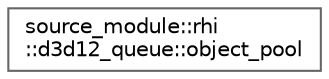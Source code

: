 digraph "类继承关系图"
{
 // LATEX_PDF_SIZE
  bgcolor="transparent";
  edge [fontname=Helvetica,fontsize=10,labelfontname=Helvetica,labelfontsize=10];
  node [fontname=Helvetica,fontsize=10,shape=box,height=0.2,width=0.4];
  rankdir="LR";
  Node0 [id="Node000000",label="source_module::rhi\l::d3d12_queue::object_pool",height=0.2,width=0.4,color="grey40", fillcolor="white", style="filled",URL="$structsource__module_1_1rhi_1_1d3d12__queue_1_1object__pool.html",tooltip=" "];
}
